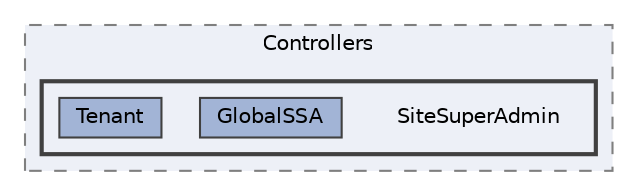 digraph "app/Http/Controllers/SiteSuperAdmin"
{
 // LATEX_PDF_SIZE
  bgcolor="transparent";
  edge [fontname=Helvetica,fontsize=10,labelfontname=Helvetica,labelfontsize=10];
  node [fontname=Helvetica,fontsize=10,shape=box,height=0.2,width=0.4];
  compound=true
  subgraph clusterdir_27ba1f74dc73f44d4e9ca42f2dd266ec {
    graph [ bgcolor="#edf0f7", pencolor="grey50", label="Controllers", fontname=Helvetica,fontsize=10 style="filled,dashed", URL="dir_27ba1f74dc73f44d4e9ca42f2dd266ec.html",tooltip=""]
  subgraph clusterdir_965b207541f959abb369de1c58f5d716 {
    graph [ bgcolor="#edf0f7", pencolor="grey25", label="", fontname=Helvetica,fontsize=10 style="filled,bold", URL="dir_965b207541f959abb369de1c58f5d716.html",tooltip=""]
    dir_965b207541f959abb369de1c58f5d716 [shape=plaintext, label="SiteSuperAdmin"];
  dir_fbe8e057e132bfdf67f10c2348e582db [label="GlobalSSA", fillcolor="#a2b4d6", color="grey25", style="filled", URL="dir_fbe8e057e132bfdf67f10c2348e582db.html",tooltip=""];
  dir_4787cf513e1ad5c4dc9f8893c7fd4302 [label="Tenant", fillcolor="#a2b4d6", color="grey25", style="filled", URL="dir_4787cf513e1ad5c4dc9f8893c7fd4302.html",tooltip=""];
  }
  }
}
